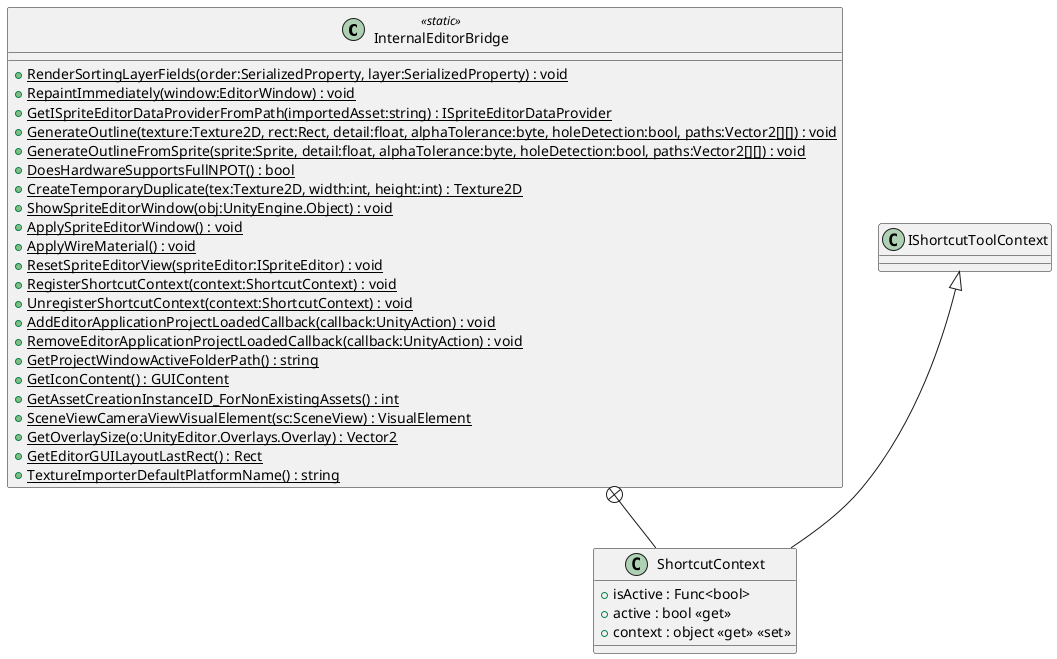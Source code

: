 @startuml
class InternalEditorBridge <<static>> {
    + {static} RenderSortingLayerFields(order:SerializedProperty, layer:SerializedProperty) : void
    + {static} RepaintImmediately(window:EditorWindow) : void
    + {static} GetISpriteEditorDataProviderFromPath(importedAsset:string) : ISpriteEditorDataProvider
    + {static} GenerateOutline(texture:Texture2D, rect:Rect, detail:float, alphaTolerance:byte, holeDetection:bool, paths:Vector2[][]) : void
    + {static} GenerateOutlineFromSprite(sprite:Sprite, detail:float, alphaTolerance:byte, holeDetection:bool, paths:Vector2[][]) : void
    + {static} DoesHardwareSupportsFullNPOT() : bool
    + {static} CreateTemporaryDuplicate(tex:Texture2D, width:int, height:int) : Texture2D
    + {static} ShowSpriteEditorWindow(obj:UnityEngine.Object) : void
    + {static} ApplySpriteEditorWindow() : void
    + {static} ApplyWireMaterial() : void
    + {static} ResetSpriteEditorView(spriteEditor:ISpriteEditor) : void
    + {static} RegisterShortcutContext(context:ShortcutContext) : void
    + {static} UnregisterShortcutContext(context:ShortcutContext) : void
    + {static} AddEditorApplicationProjectLoadedCallback(callback:UnityAction) : void
    + {static} RemoveEditorApplicationProjectLoadedCallback(callback:UnityAction) : void
    + {static} GetProjectWindowActiveFolderPath() : string
    + {static} GetIconContent() : GUIContent
    + {static} GetAssetCreationInstanceID_ForNonExistingAssets() : int
    + {static} SceneViewCameraViewVisualElement(sc:SceneView) : VisualElement
    + {static} GetOverlaySize(o:UnityEditor.Overlays.Overlay) : Vector2
    + {static} GetEditorGUILayoutLastRect() : Rect
    + {static} TextureImporterDefaultPlatformName() : string
}
class ShortcutContext {
    + isActive : Func<bool>
    + active : bool <<get>>
    + context : object <<get>> <<set>>
}
InternalEditorBridge +-- ShortcutContext
IShortcutToolContext <|-- ShortcutContext
@enduml
